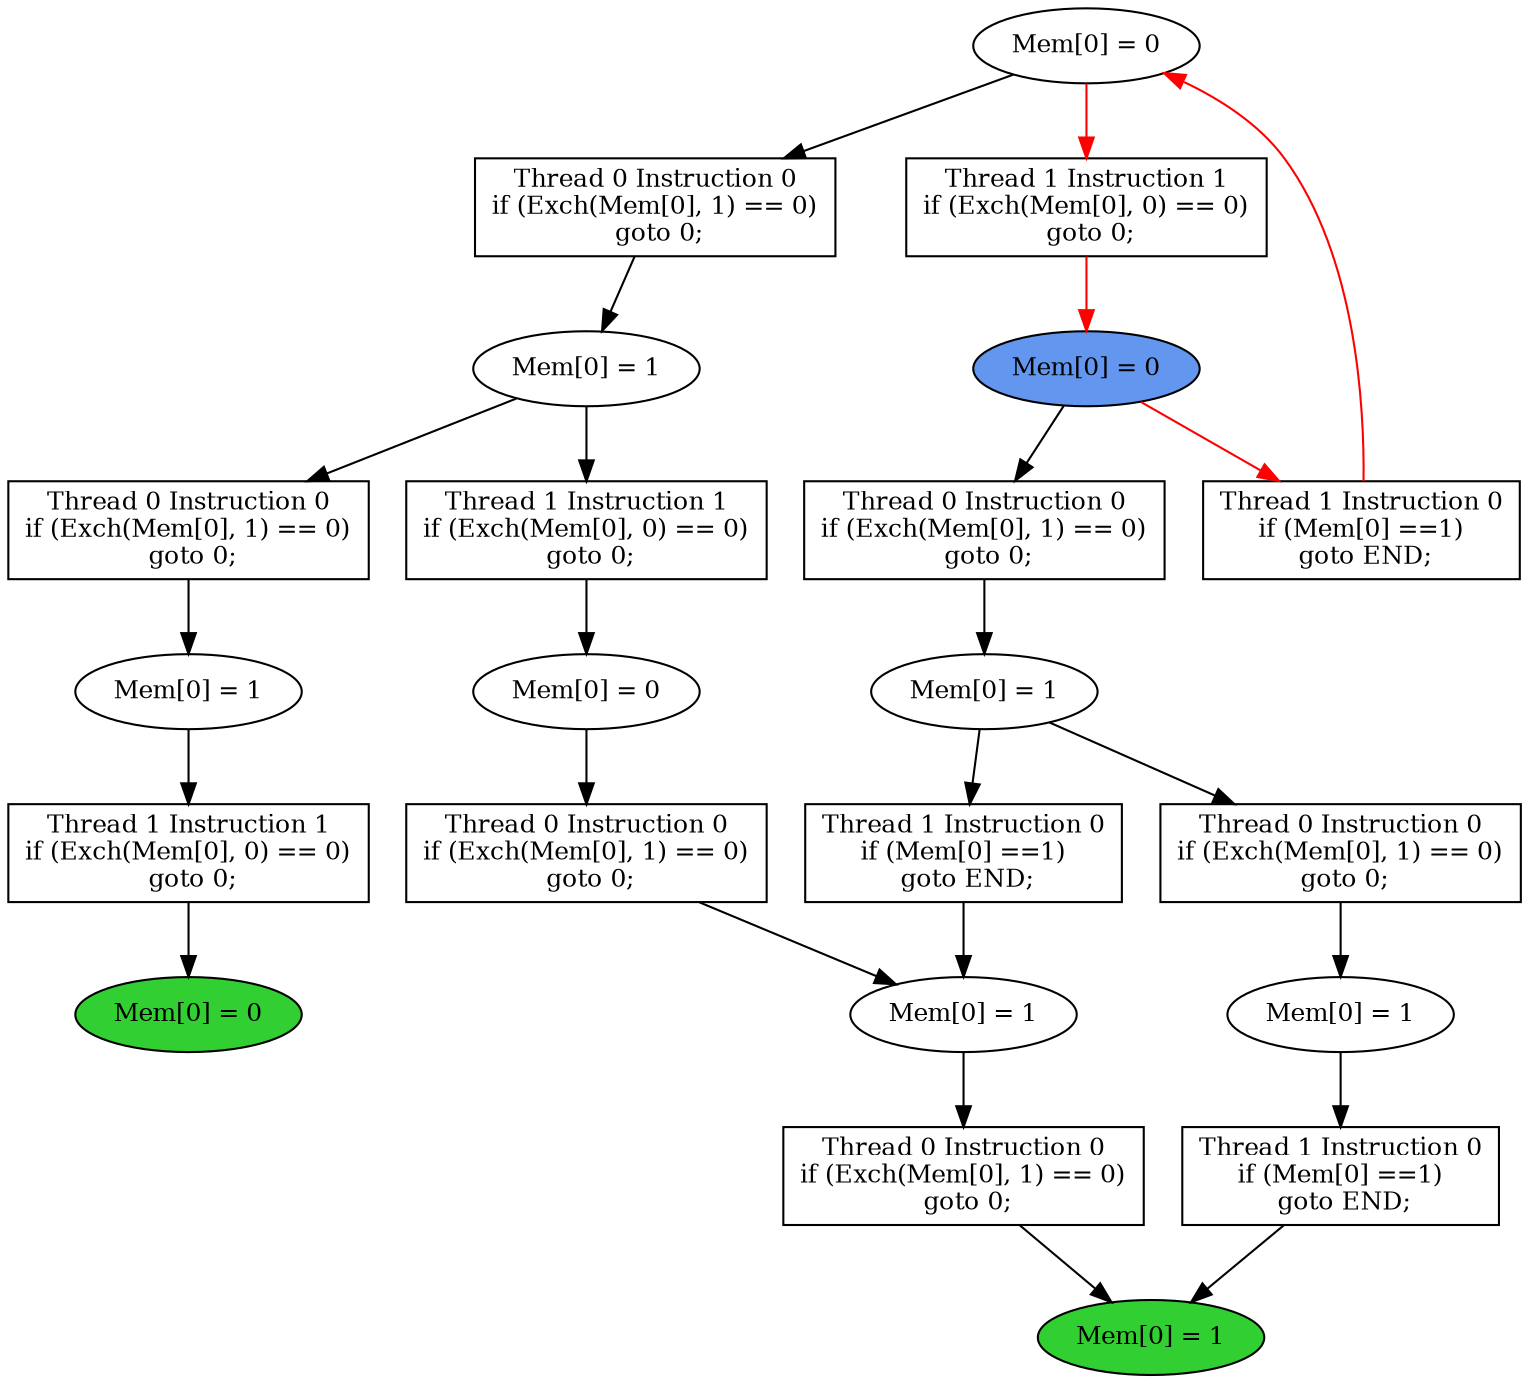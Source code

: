 digraph "graph" {
graph [fontsize=12]
node [fontsize=12]
edge [fontsize=12]
rankdir=TB;
"N16" -> "N12" [uuid = "<A0, END0>", color = "#000000", fontcolor = "#ffffff", style = "solid", label = "", dir = "forward", weight = "1"]
"N25" -> "N24" [uuid = "<A1, S6>", color = "#000000", fontcolor = "#ffffff", style = "solid", label = "", dir = "forward", weight = "1"]
"N23" -> "N22" [uuid = "<A2, S0>", color = "#000000", fontcolor = "#ffffff", style = "solid", label = "", dir = "forward", weight = "1"]
"N29" -> "N28" [uuid = "<A3, START$0>", color = "#ff0000", fontcolor = "#ffffff", style = "solid", label = "", dir = "forward", weight = "1"]
"N21" -> "N17" [uuid = "<A4, S5>", color = "#000000", fontcolor = "#ffffff", style = "solid", label = "", dir = "forward", weight = "1"]
"N15" -> "N14" [uuid = "<A5, S4>", color = "#000000", fontcolor = "#ffffff", style = "solid", label = "", dir = "forward", weight = "1"]
"N11" -> "N10" [uuid = "<A6, S3>", color = "#000000", fontcolor = "#ffffff", style = "solid", label = "", dir = "forward", weight = "1"]
"N20" -> "N19" [uuid = "<A7, S2>", color = "#000000", fontcolor = "#ffffff", style = "solid", label = "", dir = "forward", weight = "1"]
"N13" -> "N12" [uuid = "<A8, END0>", color = "#000000", fontcolor = "#ffffff", style = "solid", label = "", dir = "forward", weight = "1"]
"N18" -> "N17" [uuid = "<A9, S5>", color = "#000000", fontcolor = "#ffffff", style = "solid", label = "", dir = "forward", weight = "1"]
"N32" -> "N27" [uuid = "<A10, S1>", color = "#ff0000", fontcolor = "#ffffff", style = "solid", label = "", dir = "back", weight = "1"]
"N9" -> "N8" [uuid = "<A11, END1>", color = "#000000", fontcolor = "#ffffff", style = "solid", label = "", dir = "forward", weight = "1"]
"N17" -> "N16" [uuid = "<A0, S5>", color = "#000000", fontcolor = "#ffffff", style = "solid", label = "", dir = "forward", weight = "1"]
"N32" -> "N25" [uuid = "<A1, S1>", color = "#000000", fontcolor = "#ffffff", style = "solid", label = "", dir = "forward", weight = "1"]
"N24" -> "N23" [uuid = "<A2, S6>", color = "#000000", fontcolor = "#ffffff", style = "solid", label = "", dir = "forward", weight = "1"]
"N32" -> "N29" [uuid = "<A3, S1>", color = "#ff0000", fontcolor = "#ffffff", style = "solid", label = "", dir = "forward", weight = "1"]
"N22" -> "N21" [uuid = "<A4, S0>", color = "#000000", fontcolor = "#ffffff", style = "solid", label = "", dir = "forward", weight = "1"]
"N19" -> "N15" [uuid = "<A5, S2>", color = "#000000", fontcolor = "#ffffff", style = "solid", label = "", dir = "forward", weight = "1"]
"N24" -> "N11" [uuid = "<A6, S6>", color = "#000000", fontcolor = "#ffffff", style = "solid", label = "", dir = "forward", weight = "1"]
"N28" -> "N20" [uuid = "<A7, START$0>", color = "#000000", fontcolor = "#ffffff", style = "solid", label = "", dir = "forward", weight = "1"]
"N14" -> "N13" [uuid = "<A8, S4>", color = "#000000", fontcolor = "#ffffff", style = "solid", label = "", dir = "forward", weight = "1"]
"N19" -> "N18" [uuid = "<A9, S2>", color = "#000000", fontcolor = "#ffffff", style = "solid", label = "", dir = "forward", weight = "1"]
"N28" -> "N27" [uuid = "<A10, START$0>", color = "#ff0000", fontcolor = "#ffffff", style = "solid", label = "", dir = "forward", weight = "1"]
"N10" -> "N9" [uuid = "<A11, S3>", color = "#000000", fontcolor = "#ffffff", style = "solid", label = "", dir = "forward", weight = "1"]
"N8" [uuid="END1", label="Mem[0] = 0", fillcolor = "#31cf31", fontcolor = "#000000", shape = "ellipse", style = "filled, solid"]
"N9" [uuid="A11", label="Thread 1 Instruction 1
if (Exch(Mem[0], 0) == 0)
 goto 0;", fillcolor = "#ffffff", fontcolor = "#000000", shape = "box", style = "filled, solid"]
"N10" [uuid="S3", label="Mem[0] = 1", fillcolor = "#ffffff", fontcolor = "#000000", shape = "ellipse", style = "filled, solid"]
"N11" [uuid="A6", label="Thread 0 Instruction 0
if (Exch(Mem[0], 1) == 0)
 goto 0;", fillcolor = "#ffffff", fontcolor = "#000000", shape = "box", style = "filled, solid"]
"N12" [uuid="END0", label="Mem[0] = 1", fillcolor = "#31cf31", fontcolor = "#000000", shape = "ellipse", style = "filled, solid"]
"N13" [uuid="A8", label="Thread 1 Instruction 0
if (Mem[0] ==1)
 goto END;", fillcolor = "#ffffff", fontcolor = "#000000", shape = "box", style = "filled, solid"]
"N14" [uuid="S4", label="Mem[0] = 1", fillcolor = "#ffffff", fontcolor = "#000000", shape = "ellipse", style = "filled, solid"]
"N15" [uuid="A5", label="Thread 0 Instruction 0
if (Exch(Mem[0], 1) == 0)
 goto 0;", fillcolor = "#ffffff", fontcolor = "#000000", shape = "box", style = "filled, solid"]
"N16" [uuid="A0", label="Thread 0 Instruction 0
if (Exch(Mem[0], 1) == 0)
 goto 0;", fillcolor = "#ffffff", fontcolor = "#000000", shape = "box", style = "filled, solid"]
"N17" [uuid="S5", label="Mem[0] = 1", fillcolor = "#ffffff", fontcolor = "#000000", shape = "ellipse", style = "filled, solid"]
"N18" [uuid="A9", label="Thread 1 Instruction 0
if (Mem[0] ==1)
 goto END;", fillcolor = "#ffffff", fontcolor = "#000000", shape = "box", style = "filled, solid"]
"N19" [uuid="S2", label="Mem[0] = 1", fillcolor = "#ffffff", fontcolor = "#000000", shape = "ellipse", style = "filled, solid"]
"N20" [uuid="A7", label="Thread 0 Instruction 0
if (Exch(Mem[0], 1) == 0)
 goto 0;", fillcolor = "#ffffff", fontcolor = "#000000", shape = "box", style = "filled, solid"]
"N21" [uuid="A4", label="Thread 0 Instruction 0
if (Exch(Mem[0], 1) == 0)
 goto 0;", fillcolor = "#ffffff", fontcolor = "#000000", shape = "box", style = "filled, solid"]
"N22" [uuid="S0", label="Mem[0] = 0", fillcolor = "#ffffff", fontcolor = "#000000", shape = "ellipse", style = "filled, solid"]
"N23" [uuid="A2", label="Thread 1 Instruction 1
if (Exch(Mem[0], 0) == 0)
 goto 0;", fillcolor = "#ffffff", fontcolor = "#000000", shape = "box", style = "filled, solid"]
"N24" [uuid="S6", label="Mem[0] = 1", fillcolor = "#ffffff", fontcolor = "#000000", shape = "ellipse", style = "filled, solid"]
"N25" [uuid="A1", label="Thread 0 Instruction 0
if (Exch(Mem[0], 1) == 0)
 goto 0;", fillcolor = "#ffffff", fontcolor = "#000000", shape = "box", style = "filled, solid"]
"N27" [uuid="A10", label="Thread 1 Instruction 0
if (Mem[0] ==1)
 goto END;", fillcolor = "#ffffff", fontcolor = "#000000", shape = "box", style = "filled, solid"]
"N28" [uuid="START$0", label="Mem[0] = 0", fillcolor = "#6396ef", fontcolor = "#000000", shape = "ellipse", style = "filled, solid"]
"N29" [uuid="A3", label="Thread 1 Instruction 1
if (Exch(Mem[0], 0) == 0)
 goto 0;", fillcolor = "#ffffff", fontcolor = "#000000", shape = "box", style = "filled, solid"]
"N32" [uuid="S1", label="Mem[0] = 0", fillcolor = "#ffffff", fontcolor = "#000000", shape = "ellipse", style = "filled, solid"]
}